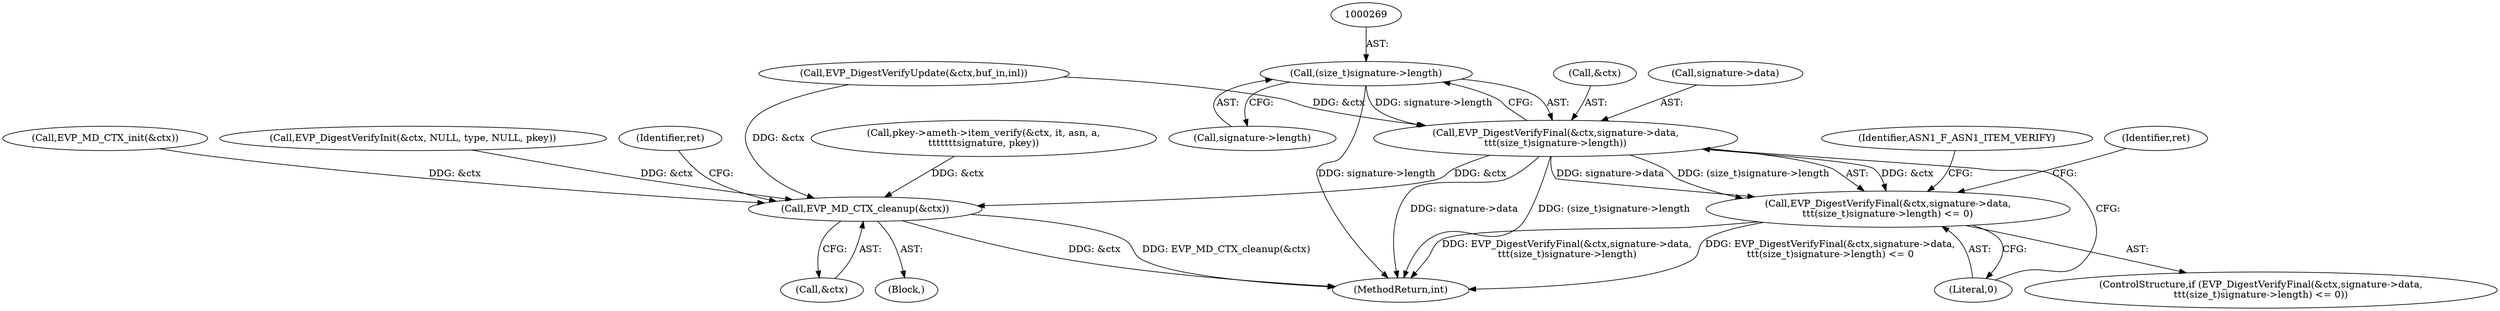 digraph "0_openssl_62e4506a7d4cec1c8e1ff687f6b220f6a62a57c7@pointer" {
"1000268" [label="(Call,(size_t)signature->length)"];
"1000262" [label="(Call,EVP_DigestVerifyFinal(&ctx,signature->data,\n\t\t\t(size_t)signature->length))"];
"1000261" [label="(Call,EVP_DigestVerifyFinal(&ctx,signature->data,\n\t\t\t(size_t)signature->length) <= 0)"];
"1000286" [label="(Call,EVP_MD_CTX_cleanup(&ctx))"];
"1000283" [label="(Identifier,ret)"];
"1000260" [label="(ControlStructure,if (EVP_DigestVerifyFinal(&ctx,signature->data,\n\t\t\t(size_t)signature->length) <= 0))"];
"1000286" [label="(Call,EVP_MD_CTX_cleanup(&ctx))"];
"1000290" [label="(Identifier,ret)"];
"1000205" [label="(Call,pkey->ameth->item_verify(&ctx, it, asn, a,\n\t\t\t\t\t\t\tsignature, pkey))"];
"1000182" [label="(Call,EVP_MD_CTX_init(&ctx))"];
"1000111" [label="(Block,)"];
"1000261" [label="(Call,EVP_DigestVerifyFinal(&ctx,signature->data,\n\t\t\t(size_t)signature->length) <= 0)"];
"1000167" [label="(Call,EVP_DigestVerifyInit(&ctx, NULL, type, NULL, pkey))"];
"1000270" [label="(Call,signature->length)"];
"1000291" [label="(MethodReturn,int)"];
"1000268" [label="(Call,(size_t)signature->length)"];
"1000273" [label="(Literal,0)"];
"1000265" [label="(Call,signature->data)"];
"1000240" [label="(Call,EVP_DigestVerifyUpdate(&ctx,buf_in,inl))"];
"1000287" [label="(Call,&ctx)"];
"1000276" [label="(Identifier,ASN1_F_ASN1_ITEM_VERIFY)"];
"1000262" [label="(Call,EVP_DigestVerifyFinal(&ctx,signature->data,\n\t\t\t(size_t)signature->length))"];
"1000263" [label="(Call,&ctx)"];
"1000268" -> "1000262"  [label="AST: "];
"1000268" -> "1000270"  [label="CFG: "];
"1000269" -> "1000268"  [label="AST: "];
"1000270" -> "1000268"  [label="AST: "];
"1000262" -> "1000268"  [label="CFG: "];
"1000268" -> "1000291"  [label="DDG: signature->length"];
"1000268" -> "1000262"  [label="DDG: signature->length"];
"1000262" -> "1000261"  [label="AST: "];
"1000263" -> "1000262"  [label="AST: "];
"1000265" -> "1000262"  [label="AST: "];
"1000273" -> "1000262"  [label="CFG: "];
"1000262" -> "1000291"  [label="DDG: signature->data"];
"1000262" -> "1000291"  [label="DDG: (size_t)signature->length"];
"1000262" -> "1000261"  [label="DDG: &ctx"];
"1000262" -> "1000261"  [label="DDG: signature->data"];
"1000262" -> "1000261"  [label="DDG: (size_t)signature->length"];
"1000240" -> "1000262"  [label="DDG: &ctx"];
"1000262" -> "1000286"  [label="DDG: &ctx"];
"1000261" -> "1000260"  [label="AST: "];
"1000261" -> "1000273"  [label="CFG: "];
"1000273" -> "1000261"  [label="AST: "];
"1000276" -> "1000261"  [label="CFG: "];
"1000283" -> "1000261"  [label="CFG: "];
"1000261" -> "1000291"  [label="DDG: EVP_DigestVerifyFinal(&ctx,signature->data,\n\t\t\t(size_t)signature->length)"];
"1000261" -> "1000291"  [label="DDG: EVP_DigestVerifyFinal(&ctx,signature->data,\n\t\t\t(size_t)signature->length) <= 0"];
"1000286" -> "1000111"  [label="AST: "];
"1000286" -> "1000287"  [label="CFG: "];
"1000287" -> "1000286"  [label="AST: "];
"1000290" -> "1000286"  [label="CFG: "];
"1000286" -> "1000291"  [label="DDG: EVP_MD_CTX_cleanup(&ctx)"];
"1000286" -> "1000291"  [label="DDG: &ctx"];
"1000167" -> "1000286"  [label="DDG: &ctx"];
"1000205" -> "1000286"  [label="DDG: &ctx"];
"1000240" -> "1000286"  [label="DDG: &ctx"];
"1000182" -> "1000286"  [label="DDG: &ctx"];
}
